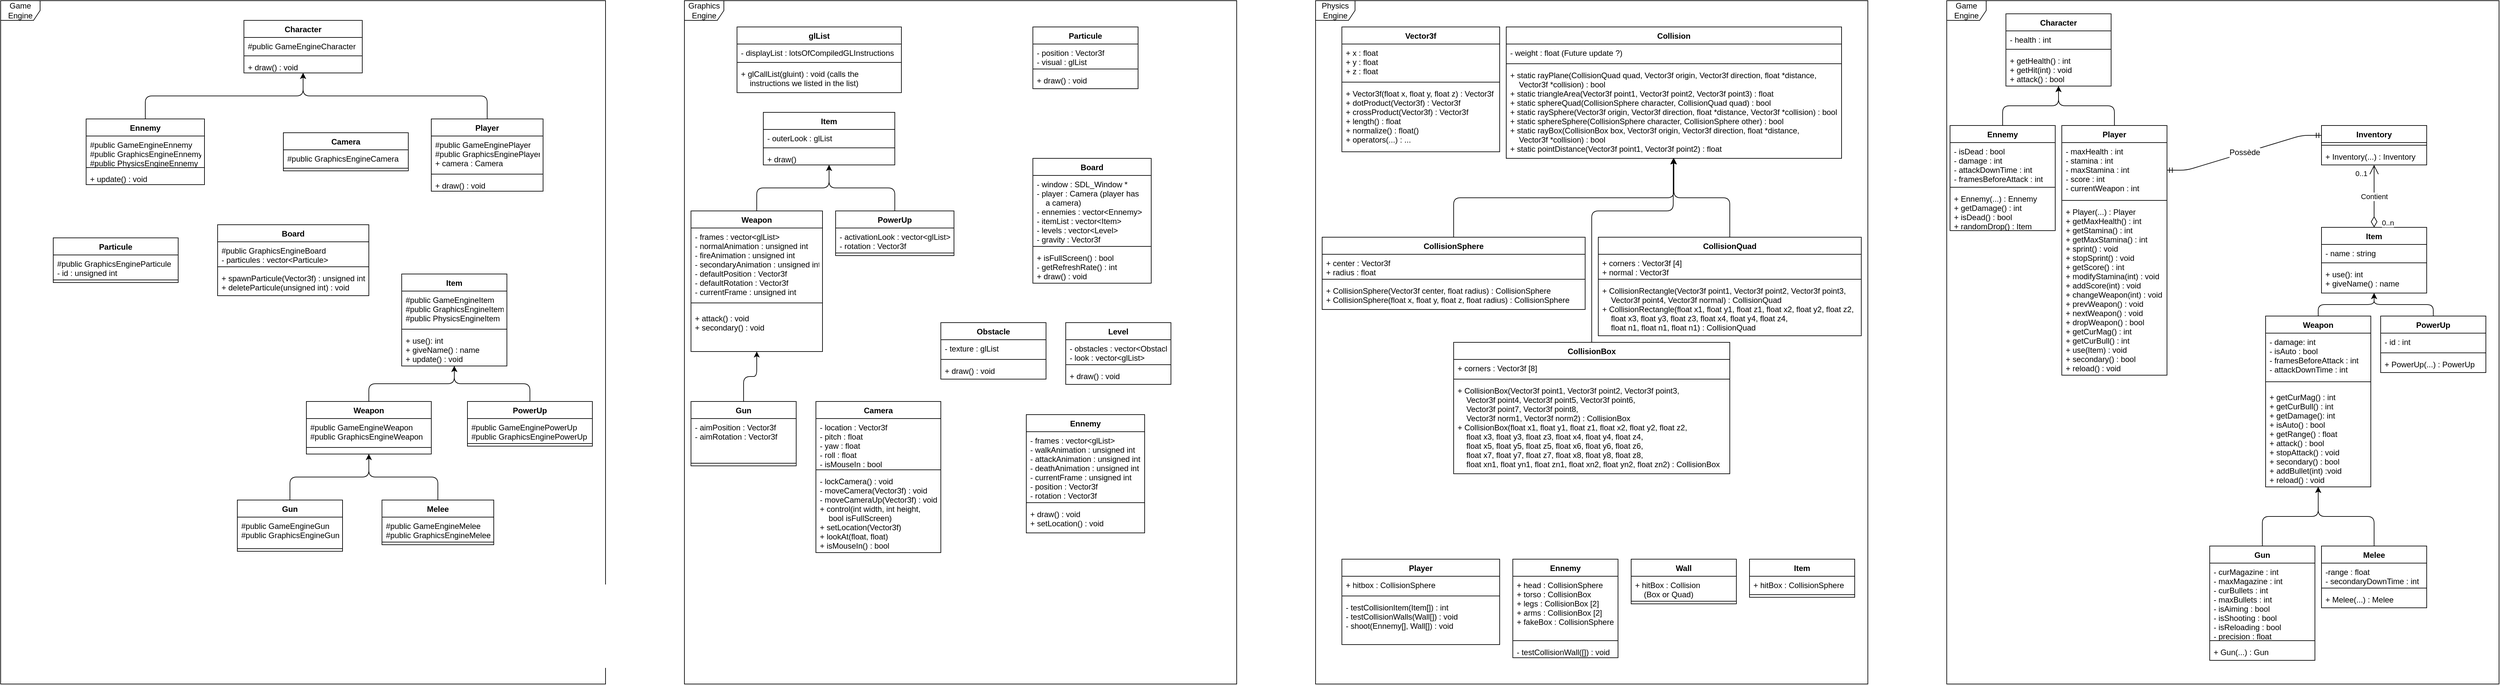 <mxfile version="14.1.2" type="github"><diagram id="YtrDWxkGRsiPQB5HGMo2" name="Page-1"><mxGraphModel dx="4822" dy="806" grid="1" gridSize="10" guides="1" tooltips="1" connect="1" arrows="1" fold="1" page="1" pageScale="1" pageWidth="850" pageHeight="1100" math="0" shadow="0"><root><mxCell id="0"/><mxCell id="1" parent="0"/><mxCell id="MuE0bf6hJZpc6UoSjQi9-2" value="Game Engine" style="shape=umlFrame;whiteSpace=wrap;html=1;" parent="1" vertex="1"><mxGeometry x="-160" width="840" height="1040" as="geometry"/></mxCell><mxCell id="MuE0bf6hJZpc6UoSjQi9-3" value="Character" style="swimlane;fontStyle=1;align=center;verticalAlign=top;childLayout=stackLayout;horizontal=1;startSize=26;horizontalStack=0;resizeParent=1;resizeParentMax=0;resizeLast=0;collapsible=1;marginBottom=0;" parent="1" vertex="1"><mxGeometry x="-70" y="20" width="160" height="110" as="geometry"/></mxCell><mxCell id="MuE0bf6hJZpc6UoSjQi9-4" value="- health : int" style="text;strokeColor=none;fillColor=none;align=left;verticalAlign=top;spacingLeft=4;spacingRight=4;overflow=hidden;rotatable=0;points=[[0,0.5],[1,0.5]];portConstraint=eastwest;" parent="MuE0bf6hJZpc6UoSjQi9-3" vertex="1"><mxGeometry y="26" width="160" height="24" as="geometry"/></mxCell><mxCell id="MuE0bf6hJZpc6UoSjQi9-5" value="" style="line;strokeWidth=1;fillColor=none;align=left;verticalAlign=middle;spacingTop=-1;spacingLeft=3;spacingRight=3;rotatable=0;labelPosition=right;points=[];portConstraint=eastwest;" parent="MuE0bf6hJZpc6UoSjQi9-3" vertex="1"><mxGeometry y="50" width="160" height="8" as="geometry"/></mxCell><mxCell id="MuE0bf6hJZpc6UoSjQi9-6" value="+ getHealth() : int&#10;+ getHit(int) : void&#10;+ attack() : bool" style="text;strokeColor=none;fillColor=none;align=left;verticalAlign=top;spacingLeft=4;spacingRight=4;overflow=hidden;rotatable=0;points=[[0,0.5],[1,0.5]];portConstraint=eastwest;" parent="MuE0bf6hJZpc6UoSjQi9-3" vertex="1"><mxGeometry y="58" width="160" height="52" as="geometry"/></mxCell><mxCell id="MuE0bf6hJZpc6UoSjQi9-7" value="Player" style="swimlane;fontStyle=1;align=center;verticalAlign=top;childLayout=stackLayout;horizontal=1;startSize=26;horizontalStack=0;resizeParent=1;resizeParentMax=0;resizeLast=0;collapsible=1;marginBottom=0;" parent="1" vertex="1"><mxGeometry x="15" y="190" width="160" height="380" as="geometry"/></mxCell><mxCell id="MuE0bf6hJZpc6UoSjQi9-8" value="- maxHealth : int&#10;- stamina : int&#10;- maxStamina : int&#10;- score : int&#10;- currentWeapon : int" style="text;strokeColor=none;fillColor=none;align=left;verticalAlign=top;spacingLeft=4;spacingRight=4;overflow=hidden;rotatable=0;points=[[0,0.5],[1,0.5]];portConstraint=eastwest;" parent="MuE0bf6hJZpc6UoSjQi9-7" vertex="1"><mxGeometry y="26" width="160" height="84" as="geometry"/></mxCell><mxCell id="MuE0bf6hJZpc6UoSjQi9-9" value="" style="line;strokeWidth=1;fillColor=none;align=left;verticalAlign=middle;spacingTop=-1;spacingLeft=3;spacingRight=3;rotatable=0;labelPosition=right;points=[];portConstraint=eastwest;" parent="MuE0bf6hJZpc6UoSjQi9-7" vertex="1"><mxGeometry y="110" width="160" height="8" as="geometry"/></mxCell><mxCell id="MuE0bf6hJZpc6UoSjQi9-10" value="+ Player(...) : Player&#10;+ getMaxHealth() : int&#10;+ getStamina() : int&#10;+ getMaxStamina() : int&#10;+ sprint() : void&#10;+ stopSprint() : void&#10;+ getScore() : int&#10;+ modifyStamina(int) : void&#10;+ addScore(int) : void&#10;+ changeWeapon(int) : void&#10;+ prevWeapon() : void&#10;+ nextWeapon() : void&#10;+ dropWeapon() : bool&#10;+ getCurMag() : int&#10;+ getCurBull() : int&#10;+ use(Item) : void&#10;+ secondary() : bool&#10;+ reload() : void" style="text;strokeColor=none;fillColor=none;align=left;verticalAlign=top;spacingLeft=4;spacingRight=4;overflow=hidden;rotatable=0;points=[[0,0.5],[1,0.5]];portConstraint=eastwest;" parent="MuE0bf6hJZpc6UoSjQi9-7" vertex="1"><mxGeometry y="118" width="160" height="262" as="geometry"/></mxCell><mxCell id="MuE0bf6hJZpc6UoSjQi9-11" value="Ennemy" style="swimlane;fontStyle=1;align=center;verticalAlign=top;childLayout=stackLayout;horizontal=1;startSize=26;horizontalStack=0;resizeParent=1;resizeParentMax=0;resizeLast=0;collapsible=1;marginBottom=0;" parent="1" vertex="1"><mxGeometry x="-155" y="190" width="160" height="160" as="geometry"/></mxCell><mxCell id="MuE0bf6hJZpc6UoSjQi9-12" value="- isDead : bool&#10;- damage : int&#10;- attackDownTime : int&#10;- framesBeforeAttack : int" style="text;strokeColor=none;fillColor=none;align=left;verticalAlign=top;spacingLeft=4;spacingRight=4;overflow=hidden;rotatable=0;points=[[0,0.5],[1,0.5]];portConstraint=eastwest;" parent="MuE0bf6hJZpc6UoSjQi9-11" vertex="1"><mxGeometry y="26" width="160" height="64" as="geometry"/></mxCell><mxCell id="MuE0bf6hJZpc6UoSjQi9-13" value="" style="line;strokeWidth=1;fillColor=none;align=left;verticalAlign=middle;spacingTop=-1;spacingLeft=3;spacingRight=3;rotatable=0;labelPosition=right;points=[];portConstraint=eastwest;" parent="MuE0bf6hJZpc6UoSjQi9-11" vertex="1"><mxGeometry y="90" width="160" height="8" as="geometry"/></mxCell><mxCell id="MuE0bf6hJZpc6UoSjQi9-14" value="+ Ennemy(...) : Ennemy&#10;+ getDamage() : int&#10;+ isDead() : bool&#10;+ randomDrop() : Item" style="text;strokeColor=none;fillColor=none;align=left;verticalAlign=top;spacingLeft=4;spacingRight=4;overflow=hidden;rotatable=0;points=[[0,0.5],[1,0.5]];portConstraint=eastwest;" parent="MuE0bf6hJZpc6UoSjQi9-11" vertex="1"><mxGeometry y="98" width="160" height="62" as="geometry"/></mxCell><mxCell id="MuE0bf6hJZpc6UoSjQi9-15" value="" style="edgeStyle=elbowEdgeStyle;elbow=vertical;endArrow=classic;html=1;exitX=0.5;exitY=0;exitDx=0;exitDy=0;entryX=0.5;entryY=1;entryDx=0;entryDy=0;entryPerimeter=0;" parent="1" source="MuE0bf6hJZpc6UoSjQi9-11" target="MuE0bf6hJZpc6UoSjQi9-6" edge="1"><mxGeometry width="50" height="50" relative="1" as="geometry"><mxPoint x="-80" y="165" as="sourcePoint"/><mxPoint x="-30" y="115" as="targetPoint"/></mxGeometry></mxCell><mxCell id="MuE0bf6hJZpc6UoSjQi9-16" value="" style="edgeStyle=elbowEdgeStyle;elbow=vertical;endArrow=classic;html=1;exitX=0.5;exitY=0;exitDx=0;exitDy=0;entryX=0.5;entryY=1;entryDx=0;entryDy=0;entryPerimeter=0;" parent="1" source="MuE0bf6hJZpc6UoSjQi9-7" target="MuE0bf6hJZpc6UoSjQi9-6" edge="1"><mxGeometry width="50" height="50" relative="1" as="geometry"><mxPoint x="-65" y="175" as="sourcePoint"/><mxPoint x="10" y="120" as="targetPoint"/></mxGeometry></mxCell><mxCell id="MuE0bf6hJZpc6UoSjQi9-21" value="Item" style="swimlane;fontStyle=1;align=center;verticalAlign=top;childLayout=stackLayout;horizontal=1;startSize=26;horizontalStack=0;resizeParent=1;resizeParentMax=0;resizeLast=0;collapsible=1;marginBottom=0;" parent="1" vertex="1"><mxGeometry x="410" y="345" width="160" height="100" as="geometry"/></mxCell><mxCell id="FwlDRETKMwvt8XxnMm0U-155" value="- name : string" style="text;strokeColor=none;fillColor=none;align=left;verticalAlign=top;spacingLeft=4;spacingRight=4;overflow=hidden;rotatable=0;points=[[0,0.5],[1,0.5]];portConstraint=eastwest;" vertex="1" parent="MuE0bf6hJZpc6UoSjQi9-21"><mxGeometry y="26" width="160" height="24" as="geometry"/></mxCell><mxCell id="MuE0bf6hJZpc6UoSjQi9-23" value="" style="line;strokeWidth=1;fillColor=none;align=left;verticalAlign=middle;spacingTop=-1;spacingLeft=3;spacingRight=3;rotatable=0;labelPosition=right;points=[];portConstraint=eastwest;" parent="MuE0bf6hJZpc6UoSjQi9-21" vertex="1"><mxGeometry y="50" width="160" height="8" as="geometry"/></mxCell><mxCell id="MuE0bf6hJZpc6UoSjQi9-24" value="+ use(): int&#10;+ giveName() : name" style="text;strokeColor=none;fillColor=none;align=left;verticalAlign=top;spacingLeft=4;spacingRight=4;overflow=hidden;rotatable=0;points=[[0,0.5],[1,0.5]];portConstraint=eastwest;" parent="MuE0bf6hJZpc6UoSjQi9-21" vertex="1"><mxGeometry y="58" width="160" height="42" as="geometry"/></mxCell><mxCell id="MuE0bf6hJZpc6UoSjQi9-25" value="Weapon" style="swimlane;fontStyle=1;align=center;verticalAlign=top;childLayout=stackLayout;horizontal=1;startSize=26;horizontalStack=0;resizeParent=1;resizeParentMax=0;resizeLast=0;collapsible=1;marginBottom=0;" parent="1" vertex="1"><mxGeometry x="325" y="480" width="160" height="260" as="geometry"/></mxCell><mxCell id="MuE0bf6hJZpc6UoSjQi9-26" value="- damage: int&#10;- isAuto : bool&#10;- framesBeforeAttack : int&#10;- attackDownTime : int" style="text;strokeColor=none;fillColor=none;align=left;verticalAlign=top;spacingLeft=4;spacingRight=4;overflow=hidden;rotatable=0;points=[[0,0.5],[1,0.5]];portConstraint=eastwest;" parent="MuE0bf6hJZpc6UoSjQi9-25" vertex="1"><mxGeometry y="26" width="160" height="64" as="geometry"/></mxCell><mxCell id="MuE0bf6hJZpc6UoSjQi9-27" value="" style="line;strokeWidth=1;fillColor=none;align=left;verticalAlign=middle;spacingTop=-1;spacingLeft=3;spacingRight=3;rotatable=0;labelPosition=right;points=[];portConstraint=eastwest;" parent="MuE0bf6hJZpc6UoSjQi9-25" vertex="1"><mxGeometry y="90" width="160" height="20" as="geometry"/></mxCell><mxCell id="MuE0bf6hJZpc6UoSjQi9-28" value="+ getCurMag() : int&#10;+ getCurBull() : int&#10;+ getDamage(): int&#10;+ isAuto() : bool&#10;+ getRange() : float&#10;+ attack() : bool&#10;+ stopAttack() : void&#10;+ secondary() : bool&#10;+ addBullet(int) :void&#10;+ reload() : void" style="text;strokeColor=none;fillColor=none;align=left;verticalAlign=top;spacingLeft=4;spacingRight=4;overflow=hidden;rotatable=0;points=[[0,0.5],[1,0.5]];portConstraint=eastwest;" parent="MuE0bf6hJZpc6UoSjQi9-25" vertex="1"><mxGeometry y="110" width="160" height="150" as="geometry"/></mxCell><mxCell id="MuE0bf6hJZpc6UoSjQi9-34" value="" style="edgeStyle=elbowEdgeStyle;elbow=vertical;endArrow=classic;html=1;exitX=0.5;exitY=0;exitDx=0;exitDy=0;entryX=0.5;entryY=1;entryDx=0;entryDy=0;entryPerimeter=0;" parent="1" source="MuE0bf6hJZpc6UoSjQi9-25" target="MuE0bf6hJZpc6UoSjQi9-24" edge="1"><mxGeometry width="50" height="50" relative="1" as="geometry"><mxPoint x="250" y="460" as="sourcePoint"/><mxPoint x="300" y="410" as="targetPoint"/></mxGeometry></mxCell><mxCell id="MuE0bf6hJZpc6UoSjQi9-35" value="" style="edgeStyle=elbowEdgeStyle;elbow=vertical;endArrow=classic;html=1;exitX=0.5;exitY=0;exitDx=0;exitDy=0;entryX=0.5;entryY=1;entryDx=0;entryDy=0;entryPerimeter=0;" parent="1" source="MuE0bf6hJZpc6UoSjQi9-108" target="MuE0bf6hJZpc6UoSjQi9-24" edge="1"><mxGeometry width="50" height="50" relative="1" as="geometry"><mxPoint x="575" y="310" as="sourcePoint"/><mxPoint x="300" y="410" as="targetPoint"/></mxGeometry></mxCell><mxCell id="MuE0bf6hJZpc6UoSjQi9-56" value="" style="edgeStyle=elbowEdgeStyle;elbow=vertical;endArrow=classic;html=1;exitX=0.5;exitY=0;exitDx=0;exitDy=0;entryX=0.5;entryY=1;entryDx=0;entryDy=0;entryPerimeter=0;" parent="1" source="MuE0bf6hJZpc6UoSjQi9-100" target="MuE0bf6hJZpc6UoSjQi9-28" edge="1"><mxGeometry width="50" height="50" relative="1" as="geometry"><mxPoint x="320" y="660" as="sourcePoint"/><mxPoint x="300" y="620" as="targetPoint"/></mxGeometry></mxCell><mxCell id="MuE0bf6hJZpc6UoSjQi9-57" value="" style="edgeStyle=elbowEdgeStyle;elbow=vertical;endArrow=classic;html=1;exitX=0.5;exitY=0;exitDx=0;exitDy=0;entryX=0.5;entryY=1;entryDx=0;entryDy=0;entryPerimeter=0;" parent="1" source="MuE0bf6hJZpc6UoSjQi9-104" target="MuE0bf6hJZpc6UoSjQi9-28" edge="1"><mxGeometry width="50" height="50" relative="1" as="geometry"><mxPoint x="490" y="660" as="sourcePoint"/><mxPoint x="300" y="620" as="targetPoint"/></mxGeometry></mxCell><mxCell id="MuE0bf6hJZpc6UoSjQi9-100" value="Gun" style="swimlane;fontStyle=1;align=center;verticalAlign=top;childLayout=stackLayout;horizontal=1;startSize=26;horizontalStack=0;resizeParent=1;resizeParentMax=0;resizeLast=0;collapsible=1;marginBottom=0;labelBackgroundColor=#ffffff;strokeWidth=1;fillColor=none;" parent="1" vertex="1"><mxGeometry x="240" y="830" width="160" height="174" as="geometry"/></mxCell><mxCell id="MuE0bf6hJZpc6UoSjQi9-101" value="- curMagazine : int&#10;- maxMagazine : int&#10;- curBullets : int&#10;- maxBullets : int&#10;- isAiming : bool&#10;- isShooting : bool&#10;- isReloading : bool&#10;- precision : float" style="text;strokeColor=none;fillColor=none;align=left;verticalAlign=top;spacingLeft=4;spacingRight=4;overflow=hidden;rotatable=0;points=[[0,0.5],[1,0.5]];portConstraint=eastwest;" parent="MuE0bf6hJZpc6UoSjQi9-100" vertex="1"><mxGeometry y="26" width="160" height="114" as="geometry"/></mxCell><mxCell id="MuE0bf6hJZpc6UoSjQi9-102" value="" style="line;strokeWidth=1;fillColor=none;align=left;verticalAlign=middle;spacingTop=-1;spacingLeft=3;spacingRight=3;rotatable=0;labelPosition=right;points=[];portConstraint=eastwest;" parent="MuE0bf6hJZpc6UoSjQi9-100" vertex="1"><mxGeometry y="140" width="160" height="8" as="geometry"/></mxCell><mxCell id="MuE0bf6hJZpc6UoSjQi9-103" value="+ Gun(...) : Gun" style="text;strokeColor=none;fillColor=none;align=left;verticalAlign=top;spacingLeft=4;spacingRight=4;overflow=hidden;rotatable=0;points=[[0,0.5],[1,0.5]];portConstraint=eastwest;" parent="MuE0bf6hJZpc6UoSjQi9-100" vertex="1"><mxGeometry y="148" width="160" height="26" as="geometry"/></mxCell><mxCell id="MuE0bf6hJZpc6UoSjQi9-104" value="Melee" style="swimlane;fontStyle=1;align=center;verticalAlign=top;childLayout=stackLayout;horizontal=1;startSize=26;horizontalStack=0;resizeParent=1;resizeParentMax=0;resizeLast=0;collapsible=1;marginBottom=0;labelBackgroundColor=#ffffff;strokeWidth=1;fillColor=none;" parent="1" vertex="1"><mxGeometry x="410" y="830" width="160" height="94" as="geometry"/></mxCell><mxCell id="MuE0bf6hJZpc6UoSjQi9-105" value="-range : float&#10;- secondaryDownTime : int" style="text;strokeColor=none;fillColor=none;align=left;verticalAlign=top;spacingLeft=4;spacingRight=4;overflow=hidden;rotatable=0;points=[[0,0.5],[1,0.5]];portConstraint=eastwest;" parent="MuE0bf6hJZpc6UoSjQi9-104" vertex="1"><mxGeometry y="26" width="160" height="34" as="geometry"/></mxCell><mxCell id="MuE0bf6hJZpc6UoSjQi9-106" value="" style="line;strokeWidth=1;fillColor=none;align=left;verticalAlign=middle;spacingTop=-1;spacingLeft=3;spacingRight=3;rotatable=0;labelPosition=right;points=[];portConstraint=eastwest;" parent="MuE0bf6hJZpc6UoSjQi9-104" vertex="1"><mxGeometry y="60" width="160" height="8" as="geometry"/></mxCell><mxCell id="MuE0bf6hJZpc6UoSjQi9-107" value="+ Melee(...) : Melee" style="text;strokeColor=none;fillColor=none;align=left;verticalAlign=top;spacingLeft=4;spacingRight=4;overflow=hidden;rotatable=0;points=[[0,0.5],[1,0.5]];portConstraint=eastwest;" parent="MuE0bf6hJZpc6UoSjQi9-104" vertex="1"><mxGeometry y="68" width="160" height="26" as="geometry"/></mxCell><mxCell id="MuE0bf6hJZpc6UoSjQi9-108" value="PowerUp" style="swimlane;fontStyle=1;align=center;verticalAlign=top;childLayout=stackLayout;horizontal=1;startSize=26;horizontalStack=0;resizeParent=1;resizeParentMax=0;resizeLast=0;collapsible=1;marginBottom=0;labelBackgroundColor=#ffffff;strokeWidth=1;fillColor=none;" parent="1" vertex="1"><mxGeometry x="500" y="480" width="160" height="86" as="geometry"/></mxCell><mxCell id="MuE0bf6hJZpc6UoSjQi9-109" value="- id : int" style="text;strokeColor=none;fillColor=none;align=left;verticalAlign=top;spacingLeft=4;spacingRight=4;overflow=hidden;rotatable=0;points=[[0,0.5],[1,0.5]];portConstraint=eastwest;" parent="MuE0bf6hJZpc6UoSjQi9-108" vertex="1"><mxGeometry y="26" width="160" height="26" as="geometry"/></mxCell><mxCell id="MuE0bf6hJZpc6UoSjQi9-110" value="" style="line;strokeWidth=1;fillColor=none;align=left;verticalAlign=middle;spacingTop=-1;spacingLeft=3;spacingRight=3;rotatable=0;labelPosition=right;points=[];portConstraint=eastwest;" parent="MuE0bf6hJZpc6UoSjQi9-108" vertex="1"><mxGeometry y="52" width="160" height="8" as="geometry"/></mxCell><mxCell id="MuE0bf6hJZpc6UoSjQi9-111" value="+ PowerUp(...) : PowerUp" style="text;strokeColor=none;fillColor=none;align=left;verticalAlign=top;spacingLeft=4;spacingRight=4;overflow=hidden;rotatable=0;points=[[0,0.5],[1,0.5]];portConstraint=eastwest;" parent="MuE0bf6hJZpc6UoSjQi9-108" vertex="1"><mxGeometry y="60" width="160" height="26" as="geometry"/></mxCell><mxCell id="MuE0bf6hJZpc6UoSjQi9-154" value="Inventory" style="swimlane;fontStyle=1;align=center;verticalAlign=top;childLayout=stackLayout;horizontal=1;startSize=26;horizontalStack=0;resizeParent=1;resizeParentMax=0;resizeLast=0;collapsible=1;marginBottom=0;labelBackgroundColor=#ffffff;strokeWidth=1;fillColor=none;" parent="1" vertex="1"><mxGeometry x="410" y="190" width="160" height="60" as="geometry"/></mxCell><mxCell id="MuE0bf6hJZpc6UoSjQi9-156" value="" style="line;strokeWidth=1;fillColor=none;align=left;verticalAlign=middle;spacingTop=-1;spacingLeft=3;spacingRight=3;rotatable=0;labelPosition=right;points=[];portConstraint=eastwest;" parent="MuE0bf6hJZpc6UoSjQi9-154" vertex="1"><mxGeometry y="26" width="160" height="8" as="geometry"/></mxCell><mxCell id="MuE0bf6hJZpc6UoSjQi9-157" value="+ Inventory(...) : Inventory" style="text;strokeColor=none;fillColor=none;align=left;verticalAlign=top;spacingLeft=4;spacingRight=4;overflow=hidden;rotatable=0;points=[[0,0.5],[1,0.5]];portConstraint=eastwest;" parent="MuE0bf6hJZpc6UoSjQi9-154" vertex="1"><mxGeometry y="34" width="160" height="26" as="geometry"/></mxCell><mxCell id="MuE0bf6hJZpc6UoSjQi9-160" value="Possède" style="edgeStyle=entityRelationEdgeStyle;fontSize=12;html=1;endArrow=ERmandOne;startArrow=ERmandOne;exitX=1;exitY=0.5;exitDx=0;exitDy=0;entryX=0;entryY=0.25;entryDx=0;entryDy=0;" parent="1" source="MuE0bf6hJZpc6UoSjQi9-8" target="MuE0bf6hJZpc6UoSjQi9-154" edge="1"><mxGeometry width="100" height="100" relative="1" as="geometry"><mxPoint x="390" y="330" as="sourcePoint"/><mxPoint x="490" y="230" as="targetPoint"/></mxGeometry></mxCell><mxCell id="MuE0bf6hJZpc6UoSjQi9-161" value="Contient" style="endArrow=open;html=1;endSize=12;startArrow=diamondThin;startSize=14;startFill=0;edgeStyle=orthogonalEdgeStyle;exitX=0.5;exitY=0;exitDx=0;exitDy=0;entryX=0.5;entryY=1;entryDx=0;entryDy=0;entryPerimeter=0;" parent="1" source="MuE0bf6hJZpc6UoSjQi9-21" target="MuE0bf6hJZpc6UoSjQi9-157" edge="1"><mxGeometry relative="1" as="geometry"><mxPoint x="360" y="280" as="sourcePoint"/><mxPoint x="520" y="280" as="targetPoint"/></mxGeometry></mxCell><mxCell id="MuE0bf6hJZpc6UoSjQi9-162" value="0..n" style="edgeLabel;resizable=0;html=1;align=left;verticalAlign=top;" parent="MuE0bf6hJZpc6UoSjQi9-161" connectable="0" vertex="1"><mxGeometry x="-1" relative="1" as="geometry"><mxPoint x="10" y="-20" as="offset"/></mxGeometry></mxCell><mxCell id="MuE0bf6hJZpc6UoSjQi9-163" value="0..1" style="edgeLabel;resizable=0;html=1;align=right;verticalAlign=top;" parent="MuE0bf6hJZpc6UoSjQi9-161" connectable="0" vertex="1"><mxGeometry x="1" relative="1" as="geometry"><mxPoint x="-10" as="offset"/></mxGeometry></mxCell><mxCell id="MuE0bf6hJZpc6UoSjQi9-247" value="Physics Engine" style="shape=umlFrame;whiteSpace=wrap;html=1;" parent="1" vertex="1"><mxGeometry x="-1120" width="840" height="1040" as="geometry"/></mxCell><mxCell id="MuE0bf6hJZpc6UoSjQi9-292" value="Vector3f" style="swimlane;fontStyle=1;align=center;verticalAlign=top;childLayout=stackLayout;horizontal=1;startSize=26;horizontalStack=0;resizeParent=1;resizeParentMax=0;resizeLast=0;collapsible=1;marginBottom=0;labelBackgroundColor=#ffffff;strokeWidth=1;fillColor=none;" parent="1" vertex="1"><mxGeometry x="-1080" y="40" width="240" height="190" as="geometry"/></mxCell><mxCell id="MuE0bf6hJZpc6UoSjQi9-293" value="+ x : float&#10;+ y : float&#10;+ z : float" style="text;strokeColor=none;fillColor=none;align=left;verticalAlign=top;spacingLeft=4;spacingRight=4;overflow=hidden;rotatable=0;points=[[0,0.5],[1,0.5]];portConstraint=eastwest;" parent="MuE0bf6hJZpc6UoSjQi9-292" vertex="1"><mxGeometry y="26" width="240" height="54" as="geometry"/></mxCell><mxCell id="MuE0bf6hJZpc6UoSjQi9-294" value="" style="line;strokeWidth=1;fillColor=none;align=left;verticalAlign=middle;spacingTop=-1;spacingLeft=3;spacingRight=3;rotatable=0;labelPosition=right;points=[];portConstraint=eastwest;" parent="MuE0bf6hJZpc6UoSjQi9-292" vertex="1"><mxGeometry y="80" width="240" height="8" as="geometry"/></mxCell><mxCell id="MuE0bf6hJZpc6UoSjQi9-295" value="+ Vector3f(float x, float y, float z) : Vector3f&#10;+ dotProduct(Vector3f) : Vector3f&#10;+ crossProduct(Vector3f) : Vector3f&#10;+ length() : float&#10;+ normalize() : float()&#10;+ operators(...) : ..." style="text;strokeColor=none;fillColor=none;align=left;verticalAlign=top;spacingLeft=4;spacingRight=4;overflow=hidden;rotatable=0;points=[[0,0.5],[1,0.5]];portConstraint=eastwest;" parent="MuE0bf6hJZpc6UoSjQi9-292" vertex="1"><mxGeometry y="88" width="240" height="102" as="geometry"/></mxCell><mxCell id="MuE0bf6hJZpc6UoSjQi9-296" value="CollisionSphere" style="swimlane;fontStyle=1;align=center;verticalAlign=top;childLayout=stackLayout;horizontal=1;startSize=26;horizontalStack=0;resizeParent=1;resizeParentMax=0;resizeLast=0;collapsible=1;marginBottom=0;labelBackgroundColor=#ffffff;strokeWidth=1;fillColor=none;" parent="1" vertex="1"><mxGeometry x="-1110" y="360" width="400" height="110" as="geometry"/></mxCell><mxCell id="MuE0bf6hJZpc6UoSjQi9-297" value="+ center : Vector3f&#10;+ radius : float" style="text;strokeColor=none;fillColor=none;align=left;verticalAlign=top;spacingLeft=4;spacingRight=4;overflow=hidden;rotatable=0;points=[[0,0.5],[1,0.5]];portConstraint=eastwest;" parent="MuE0bf6hJZpc6UoSjQi9-296" vertex="1"><mxGeometry y="26" width="400" height="34" as="geometry"/></mxCell><mxCell id="MuE0bf6hJZpc6UoSjQi9-298" value="" style="line;strokeWidth=1;fillColor=none;align=left;verticalAlign=middle;spacingTop=-1;spacingLeft=3;spacingRight=3;rotatable=0;labelPosition=right;points=[];portConstraint=eastwest;" parent="MuE0bf6hJZpc6UoSjQi9-296" vertex="1"><mxGeometry y="60" width="400" height="8" as="geometry"/></mxCell><mxCell id="MuE0bf6hJZpc6UoSjQi9-299" value="+ CollisionSphere(Vector3f center, float radius) : CollisionSphere&#10;+ CollisionSphere(float x, float y, float z, float radius) : CollisionSphere" style="text;strokeColor=none;fillColor=none;align=left;verticalAlign=top;spacingLeft=4;spacingRight=4;overflow=hidden;rotatable=0;points=[[0,0.5],[1,0.5]];portConstraint=eastwest;" parent="MuE0bf6hJZpc6UoSjQi9-296" vertex="1"><mxGeometry y="68" width="400" height="42" as="geometry"/></mxCell><mxCell id="MuE0bf6hJZpc6UoSjQi9-300" value="CollisionQuad" style="swimlane;fontStyle=1;align=center;verticalAlign=top;childLayout=stackLayout;horizontal=1;startSize=26;horizontalStack=0;resizeParent=1;resizeParentMax=0;resizeLast=0;collapsible=1;marginBottom=0;labelBackgroundColor=#ffffff;strokeWidth=1;fillColor=none;" parent="1" vertex="1"><mxGeometry x="-690" y="360" width="400" height="150" as="geometry"/></mxCell><mxCell id="MuE0bf6hJZpc6UoSjQi9-301" value="+ corners : Vector3f [4]&#10;+ normal : Vector3f" style="text;strokeColor=none;fillColor=none;align=left;verticalAlign=top;spacingLeft=4;spacingRight=4;overflow=hidden;rotatable=0;points=[[0,0.5],[1,0.5]];portConstraint=eastwest;" parent="MuE0bf6hJZpc6UoSjQi9-300" vertex="1"><mxGeometry y="26" width="400" height="34" as="geometry"/></mxCell><mxCell id="MuE0bf6hJZpc6UoSjQi9-302" value="" style="line;strokeWidth=1;fillColor=none;align=left;verticalAlign=middle;spacingTop=-1;spacingLeft=3;spacingRight=3;rotatable=0;labelPosition=right;points=[];portConstraint=eastwest;" parent="MuE0bf6hJZpc6UoSjQi9-300" vertex="1"><mxGeometry y="60" width="400" height="8" as="geometry"/></mxCell><mxCell id="MuE0bf6hJZpc6UoSjQi9-303" value="+ CollisionRectangle(Vector3f point1, Vector3f point2, Vector3f point3,&#10;    Vector3f point4, Vector3f normal) : CollisionQuad&#10;+ CollisionRectangle(float x1, float y1, float z1, float x2, float y2, float z2, &#10;    float x3, float y3, float z3, float x4, float y4, float z4,&#10;    float n1, float n1, float n1) : CollisionQuad" style="text;strokeColor=none;fillColor=none;align=left;verticalAlign=top;spacingLeft=4;spacingRight=4;overflow=hidden;rotatable=0;points=[[0,0.5],[1,0.5]];portConstraint=eastwest;" parent="MuE0bf6hJZpc6UoSjQi9-300" vertex="1"><mxGeometry y="68" width="400" height="82" as="geometry"/></mxCell><mxCell id="MuE0bf6hJZpc6UoSjQi9-304" value="CollisionBox" style="swimlane;fontStyle=1;align=center;verticalAlign=top;childLayout=stackLayout;horizontal=1;startSize=26;horizontalStack=0;resizeParent=1;resizeParentMax=0;resizeLast=0;collapsible=1;marginBottom=0;labelBackgroundColor=#ffffff;strokeWidth=1;fillColor=none;" parent="1" vertex="1"><mxGeometry x="-910" y="520" width="420" height="200" as="geometry"/></mxCell><mxCell id="MuE0bf6hJZpc6UoSjQi9-305" value="+ corners : Vector3f [8]" style="text;strokeColor=none;fillColor=none;align=left;verticalAlign=top;spacingLeft=4;spacingRight=4;overflow=hidden;rotatable=0;points=[[0,0.5],[1,0.5]];portConstraint=eastwest;" parent="MuE0bf6hJZpc6UoSjQi9-304" vertex="1"><mxGeometry y="26" width="420" height="26" as="geometry"/></mxCell><mxCell id="MuE0bf6hJZpc6UoSjQi9-306" value="" style="line;strokeWidth=1;fillColor=none;align=left;verticalAlign=middle;spacingTop=-1;spacingLeft=3;spacingRight=3;rotatable=0;labelPosition=right;points=[];portConstraint=eastwest;" parent="MuE0bf6hJZpc6UoSjQi9-304" vertex="1"><mxGeometry y="52" width="420" height="8" as="geometry"/></mxCell><mxCell id="MuE0bf6hJZpc6UoSjQi9-307" value="+ CollisionBox(Vector3f point1, Vector3f point2, Vector3f point3, &#10;    Vector3f point4, Vector3f point5, Vector3f point6, &#10;    Vector3f point7, Vector3f point8, &#10;    Vector3f norm1, Vector3f norm2) : CollisionBox&#10;+ CollisionBox(float x1, float y1, float z1, float x2, float y2, float z2, &#10;    float x3, float y3, float z3, float x4, float y4, float z4, &#10;    float x5, float y5, float z5, float x6, float y6, float z6, &#10;    float x7, float y7, float z7, float x8, float y8, float z8,&#10;    float xn1, float yn1, float zn1, float xn2, float yn2, float zn2) : CollisionBox" style="text;strokeColor=none;fillColor=none;align=left;verticalAlign=top;spacingLeft=4;spacingRight=4;overflow=hidden;rotatable=0;points=[[0,0.5],[1,0.5]];portConstraint=eastwest;" parent="MuE0bf6hJZpc6UoSjQi9-304" vertex="1"><mxGeometry y="60" width="420" height="140" as="geometry"/></mxCell><mxCell id="MuE0bf6hJZpc6UoSjQi9-312" value="" style="edgeStyle=elbowEdgeStyle;elbow=vertical;endArrow=classic;html=1;exitX=0.5;exitY=0;exitDx=0;exitDy=0;" parent="1" source="MuE0bf6hJZpc6UoSjQi9-296" target="MuE0bf6hJZpc6UoSjQi9-324" edge="1"><mxGeometry width="50" height="50" relative="1" as="geometry"><mxPoint x="-820" y="240" as="sourcePoint"/><mxPoint x="-550" y="90" as="targetPoint"/></mxGeometry></mxCell><mxCell id="MuE0bf6hJZpc6UoSjQi9-313" value="" style="edgeStyle=elbowEdgeStyle;elbow=vertical;endArrow=classic;html=1;exitX=0.5;exitY=0;exitDx=0;exitDy=0;" parent="1" source="MuE0bf6hJZpc6UoSjQi9-300" target="MuE0bf6hJZpc6UoSjQi9-324" edge="1"><mxGeometry width="50" height="50" relative="1" as="geometry"><mxPoint x="-820" y="240" as="sourcePoint"/><mxPoint x="-550" y="90" as="targetPoint"/></mxGeometry></mxCell><mxCell id="MuE0bf6hJZpc6UoSjQi9-314" value="" style="edgeStyle=elbowEdgeStyle;elbow=vertical;endArrow=classic;html=1;exitX=0.5;exitY=0;exitDx=0;exitDy=0;entryX=0.498;entryY=1;entryDx=0;entryDy=0;entryPerimeter=0;" parent="1" source="MuE0bf6hJZpc6UoSjQi9-304" target="MuE0bf6hJZpc6UoSjQi9-324" edge="1"><mxGeometry width="50" height="50" relative="1" as="geometry"><mxPoint x="-820" y="240" as="sourcePoint"/><mxPoint x="-550" y="90" as="targetPoint"/><Array as="points"><mxPoint x="-620" y="320"/></Array></mxGeometry></mxCell><mxCell id="MuE0bf6hJZpc6UoSjQi9-321" value="Collision" style="swimlane;fontStyle=1;align=center;verticalAlign=top;childLayout=stackLayout;horizontal=1;startSize=26;horizontalStack=0;resizeParent=1;resizeParentMax=0;resizeLast=0;collapsible=1;marginBottom=0;labelBackgroundColor=#ffffff;strokeWidth=1;fillColor=none;" parent="1" vertex="1"><mxGeometry x="-830" y="40" width="510" height="200" as="geometry"/></mxCell><mxCell id="MuE0bf6hJZpc6UoSjQi9-322" value="- weight : float (Future update ?)" style="text;strokeColor=none;fillColor=none;align=left;verticalAlign=top;spacingLeft=4;spacingRight=4;overflow=hidden;rotatable=0;points=[[0,0.5],[1,0.5]];portConstraint=eastwest;" parent="MuE0bf6hJZpc6UoSjQi9-321" vertex="1"><mxGeometry y="26" width="510" height="26" as="geometry"/></mxCell><mxCell id="MuE0bf6hJZpc6UoSjQi9-323" value="" style="line;strokeWidth=1;fillColor=none;align=left;verticalAlign=middle;spacingTop=-1;spacingLeft=3;spacingRight=3;rotatable=0;labelPosition=right;points=[];portConstraint=eastwest;" parent="MuE0bf6hJZpc6UoSjQi9-321" vertex="1"><mxGeometry y="52" width="510" height="8" as="geometry"/></mxCell><mxCell id="MuE0bf6hJZpc6UoSjQi9-324" value="+ static rayPlane(CollisionQuad quad, Vector3f origin, Vector3f direction, float *distance, &#10;    Vector3f *collision) : bool&#10;+ static triangleArea(Vector3f point1, Vector3f point2, Vector3f point3) : float&#10;+ static sphereQuad(CollisionSphere character, CollisionQuad quad) : bool&#10;+ static raySphere(Vector3f origin, Vector3f direction, float *distance, Vector3f *collision) : bool&#10;+ static sphereSphere(CollisionSphere character, CollisionSphere other) : bool&#10;+ static rayBox(CollisionBox box, Vector3f origin, Vector3f direction, float *distance,&#10;    Vector3f *collision) : bool&#10;+ static pointDistance(Vector3f point1, Vector3f point2) : float" style="text;strokeColor=none;fillColor=none;align=left;verticalAlign=top;spacingLeft=4;spacingRight=4;overflow=hidden;rotatable=0;points=[[0,0.5],[1,0.5]];portConstraint=eastwest;" parent="MuE0bf6hJZpc6UoSjQi9-321" vertex="1"><mxGeometry y="60" width="510" height="140" as="geometry"/></mxCell><mxCell id="MuE0bf6hJZpc6UoSjQi9-337" value="Player" style="swimlane;fontStyle=1;align=center;verticalAlign=top;childLayout=stackLayout;horizontal=1;startSize=26;horizontalStack=0;resizeParent=1;resizeParentMax=0;resizeLast=0;collapsible=1;marginBottom=0;labelBackgroundColor=#ffffff;strokeWidth=1;fillColor=none;" parent="1" vertex="1"><mxGeometry x="-1080" y="850" width="240" height="130" as="geometry"/></mxCell><mxCell id="MuE0bf6hJZpc6UoSjQi9-338" value="+ hitbox : CollisionSphere" style="text;strokeColor=none;fillColor=none;align=left;verticalAlign=top;spacingLeft=4;spacingRight=4;overflow=hidden;rotatable=0;points=[[0,0.5],[1,0.5]];portConstraint=eastwest;" parent="MuE0bf6hJZpc6UoSjQi9-337" vertex="1"><mxGeometry y="26" width="240" height="26" as="geometry"/></mxCell><mxCell id="MuE0bf6hJZpc6UoSjQi9-339" value="" style="line;strokeWidth=1;fillColor=none;align=left;verticalAlign=middle;spacingTop=-1;spacingLeft=3;spacingRight=3;rotatable=0;labelPosition=right;points=[];portConstraint=eastwest;" parent="MuE0bf6hJZpc6UoSjQi9-337" vertex="1"><mxGeometry y="52" width="240" height="8" as="geometry"/></mxCell><mxCell id="MuE0bf6hJZpc6UoSjQi9-340" value="- testCollisionItem(Item[]) : int&#10;- testCollisionWalls(Wall[]) : void&#10;- shoot(Ennemy[], Wall[]) : void" style="text;strokeColor=none;fillColor=none;align=left;verticalAlign=top;spacingLeft=4;spacingRight=4;overflow=hidden;rotatable=0;points=[[0,0.5],[1,0.5]];portConstraint=eastwest;" parent="MuE0bf6hJZpc6UoSjQi9-337" vertex="1"><mxGeometry y="60" width="240" height="70" as="geometry"/></mxCell><mxCell id="MuE0bf6hJZpc6UoSjQi9-341" value="Ennemy" style="swimlane;fontStyle=1;align=center;verticalAlign=top;childLayout=stackLayout;horizontal=1;startSize=26;horizontalStack=0;resizeParent=1;resizeParentMax=0;resizeLast=0;collapsible=1;marginBottom=0;labelBackgroundColor=#ffffff;strokeWidth=1;fillColor=none;" parent="1" vertex="1"><mxGeometry x="-820" y="850" width="160" height="150" as="geometry"/></mxCell><mxCell id="MuE0bf6hJZpc6UoSjQi9-342" value="+ head : CollisionSphere&#10;+ torso : CollisionBox&#10;+ legs : CollisionBox [2]&#10;+ arms : CollisionBox [2]&#10;+ fakeBox : CollisionSphere" style="text;strokeColor=none;fillColor=none;align=left;verticalAlign=top;spacingLeft=4;spacingRight=4;overflow=hidden;rotatable=0;points=[[0,0.5],[1,0.5]];portConstraint=eastwest;" parent="MuE0bf6hJZpc6UoSjQi9-341" vertex="1"><mxGeometry y="26" width="160" height="94" as="geometry"/></mxCell><mxCell id="MuE0bf6hJZpc6UoSjQi9-343" value="" style="line;strokeWidth=1;fillColor=none;align=left;verticalAlign=middle;spacingTop=-1;spacingLeft=3;spacingRight=3;rotatable=0;labelPosition=right;points=[];portConstraint=eastwest;" parent="MuE0bf6hJZpc6UoSjQi9-341" vertex="1"><mxGeometry y="120" width="160" height="8" as="geometry"/></mxCell><mxCell id="MuE0bf6hJZpc6UoSjQi9-344" value="- testCollisionWall([]) : void" style="text;strokeColor=none;fillColor=none;align=left;verticalAlign=top;spacingLeft=4;spacingRight=4;overflow=hidden;rotatable=0;points=[[0,0.5],[1,0.5]];portConstraint=eastwest;" parent="MuE0bf6hJZpc6UoSjQi9-341" vertex="1"><mxGeometry y="128" width="160" height="22" as="geometry"/></mxCell><mxCell id="MuE0bf6hJZpc6UoSjQi9-345" value="Wall" style="swimlane;fontStyle=1;align=center;verticalAlign=top;childLayout=stackLayout;horizontal=1;startSize=26;horizontalStack=0;resizeParent=1;resizeParentMax=0;resizeLast=0;collapsible=1;marginBottom=0;labelBackgroundColor=#ffffff;strokeWidth=1;fillColor=none;" parent="1" vertex="1"><mxGeometry x="-640" y="850" width="160" height="68" as="geometry"/></mxCell><mxCell id="MuE0bf6hJZpc6UoSjQi9-346" value="+ hitBox : Collision&#10;    (Box or Quad)" style="text;strokeColor=none;fillColor=none;align=left;verticalAlign=top;spacingLeft=4;spacingRight=4;overflow=hidden;rotatable=0;points=[[0,0.5],[1,0.5]];portConstraint=eastwest;" parent="MuE0bf6hJZpc6UoSjQi9-345" vertex="1"><mxGeometry y="26" width="160" height="34" as="geometry"/></mxCell><mxCell id="MuE0bf6hJZpc6UoSjQi9-347" value="" style="line;strokeWidth=1;fillColor=none;align=left;verticalAlign=middle;spacingTop=-1;spacingLeft=3;spacingRight=3;rotatable=0;labelPosition=right;points=[];portConstraint=eastwest;" parent="MuE0bf6hJZpc6UoSjQi9-345" vertex="1"><mxGeometry y="60" width="160" height="8" as="geometry"/></mxCell><mxCell id="MuE0bf6hJZpc6UoSjQi9-354" value="Item" style="swimlane;fontStyle=1;align=center;verticalAlign=top;childLayout=stackLayout;horizontal=1;startSize=26;horizontalStack=0;resizeParent=1;resizeParentMax=0;resizeLast=0;collapsible=1;marginBottom=0;labelBackgroundColor=#ffffff;strokeWidth=1;fillColor=none;" parent="1" vertex="1"><mxGeometry x="-460" y="850" width="160" height="58" as="geometry"/></mxCell><mxCell id="MuE0bf6hJZpc6UoSjQi9-355" value="+ hitBox : CollisionSphere" style="text;strokeColor=none;fillColor=none;align=left;verticalAlign=top;spacingLeft=4;spacingRight=4;overflow=hidden;rotatable=0;points=[[0,0.5],[1,0.5]];portConstraint=eastwest;" parent="MuE0bf6hJZpc6UoSjQi9-354" vertex="1"><mxGeometry y="26" width="160" height="24" as="geometry"/></mxCell><mxCell id="MuE0bf6hJZpc6UoSjQi9-356" value="" style="line;strokeWidth=1;fillColor=none;align=left;verticalAlign=middle;spacingTop=-1;spacingLeft=3;spacingRight=3;rotatable=0;labelPosition=right;points=[];portConstraint=eastwest;" parent="MuE0bf6hJZpc6UoSjQi9-354" vertex="1"><mxGeometry y="50" width="160" height="8" as="geometry"/></mxCell><mxCell id="MuE0bf6hJZpc6UoSjQi9-359" value="Graphics&lt;br&gt;Engine" style="shape=umlFrame;whiteSpace=wrap;html=1;" parent="1" vertex="1"><mxGeometry x="-2080" width="840" height="1040" as="geometry"/></mxCell><mxCell id="MuE0bf6hJZpc6UoSjQi9-360" value="glList" style="swimlane;fontStyle=1;align=center;verticalAlign=top;childLayout=stackLayout;horizontal=1;startSize=26;horizontalStack=0;resizeParent=1;resizeParentMax=0;resizeLast=0;collapsible=1;marginBottom=0;labelBackgroundColor=#ffffff;strokeWidth=1;fillColor=none;" parent="1" vertex="1"><mxGeometry x="-2000" y="40" width="250" height="100" as="geometry"/></mxCell><mxCell id="MuE0bf6hJZpc6UoSjQi9-361" value="- displayList : lotsOfCompiledGLInstructions" style="text;strokeColor=none;fillColor=none;align=left;verticalAlign=top;spacingLeft=4;spacingRight=4;overflow=hidden;rotatable=0;points=[[0,0.5],[1,0.5]];portConstraint=eastwest;" parent="MuE0bf6hJZpc6UoSjQi9-360" vertex="1"><mxGeometry y="26" width="250" height="24" as="geometry"/></mxCell><mxCell id="MuE0bf6hJZpc6UoSjQi9-362" value="" style="line;strokeWidth=1;fillColor=none;align=left;verticalAlign=middle;spacingTop=-1;spacingLeft=3;spacingRight=3;rotatable=0;labelPosition=right;points=[];portConstraint=eastwest;" parent="MuE0bf6hJZpc6UoSjQi9-360" vertex="1"><mxGeometry y="50" width="250" height="8" as="geometry"/></mxCell><mxCell id="MuE0bf6hJZpc6UoSjQi9-363" value="+ glCallList(gluint) : void (calls the &#10;    instructions we listed in the list)" style="text;strokeColor=none;fillColor=none;align=left;verticalAlign=top;spacingLeft=4;spacingRight=4;overflow=hidden;rotatable=0;points=[[0,0.5],[1,0.5]];portConstraint=eastwest;" parent="MuE0bf6hJZpc6UoSjQi9-360" vertex="1"><mxGeometry y="58" width="250" height="42" as="geometry"/></mxCell><mxCell id="FwlDRETKMwvt8XxnMm0U-137" value="Board" style="swimlane;fontStyle=1;align=center;verticalAlign=top;childLayout=stackLayout;horizontal=1;startSize=26;horizontalStack=0;resizeParent=1;resizeParentMax=0;resizeLast=0;collapsible=1;marginBottom=0;" vertex="1" parent="1"><mxGeometry x="-1550" y="240" width="180" height="190" as="geometry"/></mxCell><mxCell id="FwlDRETKMwvt8XxnMm0U-138" value="- window : SDL_Window *&#10;- player : Camera (player has &#10;    a camera)&#10;- ennemies : vector&lt;Ennemy&gt;&#10;- itemList : vector&lt;Item&gt;&#10;- levels : vector&lt;Level&gt;&#10;- gravity : Vector3f" style="text;strokeColor=none;fillColor=none;align=left;verticalAlign=top;spacingLeft=4;spacingRight=4;overflow=hidden;rotatable=0;points=[[0,0.5],[1,0.5]];portConstraint=eastwest;" vertex="1" parent="FwlDRETKMwvt8XxnMm0U-137"><mxGeometry y="26" width="180" height="104" as="geometry"/></mxCell><mxCell id="FwlDRETKMwvt8XxnMm0U-139" value="" style="line;strokeWidth=1;fillColor=none;align=left;verticalAlign=middle;spacingTop=-1;spacingLeft=3;spacingRight=3;rotatable=0;labelPosition=right;points=[];portConstraint=eastwest;" vertex="1" parent="FwlDRETKMwvt8XxnMm0U-137"><mxGeometry y="130" width="180" height="8" as="geometry"/></mxCell><mxCell id="FwlDRETKMwvt8XxnMm0U-140" value="+ isFullScreen() : bool&#10;- getRefreshRate() : int&#10;+ draw() : void" style="text;strokeColor=none;fillColor=none;align=left;verticalAlign=top;spacingLeft=4;spacingRight=4;overflow=hidden;rotatable=0;points=[[0,0.5],[1,0.5]];portConstraint=eastwest;" vertex="1" parent="FwlDRETKMwvt8XxnMm0U-137"><mxGeometry y="138" width="180" height="52" as="geometry"/></mxCell><mxCell id="FwlDRETKMwvt8XxnMm0U-151" value="Weapon" style="swimlane;fontStyle=1;align=center;verticalAlign=top;childLayout=stackLayout;horizontal=1;startSize=26;horizontalStack=0;resizeParent=1;resizeParentMax=0;resizeLast=0;collapsible=1;marginBottom=0;" vertex="1" parent="1"><mxGeometry x="-2070" y="320" width="200" height="214" as="geometry"/></mxCell><mxCell id="FwlDRETKMwvt8XxnMm0U-152" value="- frames : vector&lt;glList&gt;&#10;- normalAnimation : unsigned int&#10;- fireAnimation : unsigned int&#10;- secondaryAnimation : unsigned int&#10;- defaultPosition : Vector3f&#10;- defaultRotation : Vector3f&#10;- currentFrame : unsigned int" style="text;strokeColor=none;fillColor=none;align=left;verticalAlign=top;spacingLeft=4;spacingRight=4;overflow=hidden;rotatable=0;points=[[0,0.5],[1,0.5]];portConstraint=eastwest;" vertex="1" parent="FwlDRETKMwvt8XxnMm0U-151"><mxGeometry y="26" width="200" height="104" as="geometry"/></mxCell><mxCell id="FwlDRETKMwvt8XxnMm0U-153" value="" style="line;strokeWidth=1;fillColor=none;align=left;verticalAlign=middle;spacingTop=-1;spacingLeft=3;spacingRight=3;rotatable=0;labelPosition=right;points=[];portConstraint=eastwest;" vertex="1" parent="FwlDRETKMwvt8XxnMm0U-151"><mxGeometry y="130" width="200" height="20" as="geometry"/></mxCell><mxCell id="FwlDRETKMwvt8XxnMm0U-180" value="+ attack() : void&#10;+ secondary() : void" style="text;strokeColor=none;fillColor=none;align=left;verticalAlign=top;spacingLeft=4;spacingRight=4;overflow=hidden;rotatable=0;points=[[0,0.5],[1,0.5]];portConstraint=eastwest;" vertex="1" parent="FwlDRETKMwvt8XxnMm0U-151"><mxGeometry y="150" width="200" height="64" as="geometry"/></mxCell><mxCell id="FwlDRETKMwvt8XxnMm0U-157" value="Item" style="swimlane;fontStyle=1;align=center;verticalAlign=top;childLayout=stackLayout;horizontal=1;startSize=26;horizontalStack=0;resizeParent=1;resizeParentMax=0;resizeLast=0;collapsible=1;marginBottom=0;" vertex="1" parent="1"><mxGeometry x="-1960" y="170" width="200" height="80" as="geometry"/></mxCell><mxCell id="FwlDRETKMwvt8XxnMm0U-162" value="- outerLook : glList" style="text;strokeColor=none;fillColor=none;align=left;verticalAlign=top;spacingLeft=4;spacingRight=4;overflow=hidden;rotatable=0;points=[[0,0.5],[1,0.5]];portConstraint=eastwest;" vertex="1" parent="FwlDRETKMwvt8XxnMm0U-157"><mxGeometry y="26" width="200" height="24" as="geometry"/></mxCell><mxCell id="FwlDRETKMwvt8XxnMm0U-159" value="" style="line;strokeWidth=1;fillColor=none;align=left;verticalAlign=middle;spacingTop=-1;spacingLeft=3;spacingRight=3;rotatable=0;labelPosition=right;points=[];portConstraint=eastwest;" vertex="1" parent="FwlDRETKMwvt8XxnMm0U-157"><mxGeometry y="50" width="200" height="8" as="geometry"/></mxCell><mxCell id="FwlDRETKMwvt8XxnMm0U-158" value="+ draw()" style="text;strokeColor=none;fillColor=none;align=left;verticalAlign=top;spacingLeft=4;spacingRight=4;overflow=hidden;rotatable=0;points=[[0,0.5],[1,0.5]];portConstraint=eastwest;" vertex="1" parent="FwlDRETKMwvt8XxnMm0U-157"><mxGeometry y="58" width="200" height="22" as="geometry"/></mxCell><mxCell id="FwlDRETKMwvt8XxnMm0U-163" value="PowerUp" style="swimlane;fontStyle=1;align=center;verticalAlign=top;childLayout=stackLayout;horizontal=1;startSize=26;horizontalStack=0;resizeParent=1;resizeParentMax=0;resizeLast=0;collapsible=1;marginBottom=0;labelBackgroundColor=#ffffff;strokeWidth=1;fillColor=none;" vertex="1" parent="1"><mxGeometry x="-1850" y="320" width="180" height="68" as="geometry"/></mxCell><mxCell id="FwlDRETKMwvt8XxnMm0U-164" value="- activationLook : vector&lt;glList&gt;&#10;- rotation : Vector3f" style="text;strokeColor=none;fillColor=none;align=left;verticalAlign=top;spacingLeft=4;spacingRight=4;overflow=hidden;rotatable=0;points=[[0,0.5],[1,0.5]];portConstraint=eastwest;" vertex="1" parent="FwlDRETKMwvt8XxnMm0U-163"><mxGeometry y="26" width="180" height="34" as="geometry"/></mxCell><mxCell id="FwlDRETKMwvt8XxnMm0U-165" value="" style="line;strokeWidth=1;fillColor=none;align=left;verticalAlign=middle;spacingTop=-1;spacingLeft=3;spacingRight=3;rotatable=0;labelPosition=right;points=[];portConstraint=eastwest;" vertex="1" parent="FwlDRETKMwvt8XxnMm0U-163"><mxGeometry y="60" width="180" height="8" as="geometry"/></mxCell><mxCell id="FwlDRETKMwvt8XxnMm0U-166" value="" style="edgeStyle=elbowEdgeStyle;elbow=vertical;endArrow=classic;html=1;" edge="1" parent="1" source="FwlDRETKMwvt8XxnMm0U-151" target="FwlDRETKMwvt8XxnMm0U-158"><mxGeometry width="50" height="50" relative="1" as="geometry"><mxPoint x="-1860" y="430" as="sourcePoint"/><mxPoint x="-1810" y="380" as="targetPoint"/></mxGeometry></mxCell><mxCell id="FwlDRETKMwvt8XxnMm0U-167" value="" style="edgeStyle=elbowEdgeStyle;elbow=vertical;endArrow=classic;html=1;" edge="1" parent="1" source="FwlDRETKMwvt8XxnMm0U-163" target="FwlDRETKMwvt8XxnMm0U-158"><mxGeometry width="50" height="50" relative="1" as="geometry"><mxPoint x="-1860" y="430" as="sourcePoint"/><mxPoint x="-1810" y="380" as="targetPoint"/></mxGeometry></mxCell><mxCell id="FwlDRETKMwvt8XxnMm0U-168" value="Particule" style="swimlane;fontStyle=1;align=center;verticalAlign=top;childLayout=stackLayout;horizontal=1;startSize=26;horizontalStack=0;resizeParent=1;resizeParentMax=0;resizeLast=0;collapsible=1;marginBottom=0;labelBackgroundColor=#ffffff;strokeWidth=1;fillColor=none;" vertex="1" parent="1"><mxGeometry x="-1550" y="40" width="160" height="94" as="geometry"/></mxCell><mxCell id="FwlDRETKMwvt8XxnMm0U-169" value="- position : Vector3f&#10;- visual : glList" style="text;strokeColor=none;fillColor=none;align=left;verticalAlign=top;spacingLeft=4;spacingRight=4;overflow=hidden;rotatable=0;points=[[0,0.5],[1,0.5]];portConstraint=eastwest;" vertex="1" parent="FwlDRETKMwvt8XxnMm0U-168"><mxGeometry y="26" width="160" height="34" as="geometry"/></mxCell><mxCell id="FwlDRETKMwvt8XxnMm0U-170" value="" style="line;strokeWidth=1;fillColor=none;align=left;verticalAlign=middle;spacingTop=-1;spacingLeft=3;spacingRight=3;rotatable=0;labelPosition=right;points=[];portConstraint=eastwest;" vertex="1" parent="FwlDRETKMwvt8XxnMm0U-168"><mxGeometry y="60" width="160" height="8" as="geometry"/></mxCell><mxCell id="FwlDRETKMwvt8XxnMm0U-171" value="+ draw() : void" style="text;strokeColor=none;fillColor=none;align=left;verticalAlign=top;spacingLeft=4;spacingRight=4;overflow=hidden;rotatable=0;points=[[0,0.5],[1,0.5]];portConstraint=eastwest;" vertex="1" parent="FwlDRETKMwvt8XxnMm0U-168"><mxGeometry y="68" width="160" height="26" as="geometry"/></mxCell><mxCell id="FwlDRETKMwvt8XxnMm0U-172" value="Gun" style="swimlane;fontStyle=1;align=center;verticalAlign=top;childLayout=stackLayout;horizontal=1;startSize=26;horizontalStack=0;resizeParent=1;resizeParentMax=0;resizeLast=0;collapsible=1;marginBottom=0;labelBackgroundColor=#ffffff;strokeWidth=1;fillColor=none;" vertex="1" parent="1"><mxGeometry x="-2070" y="610" width="160" height="98" as="geometry"/></mxCell><mxCell id="FwlDRETKMwvt8XxnMm0U-173" value="- aimPosition : Vector3f&#10;- aimRotation : Vector3f" style="text;strokeColor=none;fillColor=none;align=left;verticalAlign=top;spacingLeft=4;spacingRight=4;overflow=hidden;rotatable=0;points=[[0,0.5],[1,0.5]];portConstraint=eastwest;" vertex="1" parent="FwlDRETKMwvt8XxnMm0U-172"><mxGeometry y="26" width="160" height="64" as="geometry"/></mxCell><mxCell id="FwlDRETKMwvt8XxnMm0U-174" value="" style="line;strokeWidth=1;fillColor=none;align=left;verticalAlign=middle;spacingTop=-1;spacingLeft=3;spacingRight=3;rotatable=0;labelPosition=right;points=[];portConstraint=eastwest;" vertex="1" parent="FwlDRETKMwvt8XxnMm0U-172"><mxGeometry y="90" width="160" height="8" as="geometry"/></mxCell><mxCell id="FwlDRETKMwvt8XxnMm0U-178" value="" style="edgeStyle=elbowEdgeStyle;elbow=vertical;endArrow=classic;html=1;entryX=0.5;entryY=1;entryDx=0;entryDy=0;" edge="1" parent="1" source="FwlDRETKMwvt8XxnMm0U-172" target="FwlDRETKMwvt8XxnMm0U-151"><mxGeometry width="50" height="50" relative="1" as="geometry"><mxPoint x="-2010" y="480" as="sourcePoint"/><mxPoint x="-1960" y="430" as="targetPoint"/></mxGeometry></mxCell><mxCell id="FwlDRETKMwvt8XxnMm0U-181" value="Obstacle" style="swimlane;fontStyle=1;align=center;verticalAlign=top;childLayout=stackLayout;horizontal=1;startSize=26;horizontalStack=0;resizeParent=1;resizeParentMax=0;resizeLast=0;collapsible=1;marginBottom=0;labelBackgroundColor=#ffffff;strokeWidth=1;fillColor=none;" vertex="1" parent="1"><mxGeometry x="-1690" y="490" width="160" height="86" as="geometry"/></mxCell><mxCell id="FwlDRETKMwvt8XxnMm0U-182" value="- texture : glList" style="text;strokeColor=none;fillColor=none;align=left;verticalAlign=top;spacingLeft=4;spacingRight=4;overflow=hidden;rotatable=0;points=[[0,0.5],[1,0.5]];portConstraint=eastwest;" vertex="1" parent="FwlDRETKMwvt8XxnMm0U-181"><mxGeometry y="26" width="160" height="26" as="geometry"/></mxCell><mxCell id="FwlDRETKMwvt8XxnMm0U-183" value="" style="line;strokeWidth=1;fillColor=none;align=left;verticalAlign=middle;spacingTop=-1;spacingLeft=3;spacingRight=3;rotatable=0;labelPosition=right;points=[];portConstraint=eastwest;" vertex="1" parent="FwlDRETKMwvt8XxnMm0U-181"><mxGeometry y="52" width="160" height="8" as="geometry"/></mxCell><mxCell id="FwlDRETKMwvt8XxnMm0U-184" value="+ draw() : void" style="text;strokeColor=none;fillColor=none;align=left;verticalAlign=top;spacingLeft=4;spacingRight=4;overflow=hidden;rotatable=0;points=[[0,0.5],[1,0.5]];portConstraint=eastwest;" vertex="1" parent="FwlDRETKMwvt8XxnMm0U-181"><mxGeometry y="60" width="160" height="26" as="geometry"/></mxCell><mxCell id="FwlDRETKMwvt8XxnMm0U-185" value="Camera" style="swimlane;fontStyle=1;align=center;verticalAlign=top;childLayout=stackLayout;horizontal=1;startSize=26;horizontalStack=0;resizeParent=1;resizeParentMax=0;resizeLast=0;collapsible=1;marginBottom=0;labelBackgroundColor=#ffffff;strokeWidth=1;fillColor=none;" vertex="1" parent="1"><mxGeometry x="-1880" y="610" width="190" height="230" as="geometry"/></mxCell><mxCell id="FwlDRETKMwvt8XxnMm0U-186" value="- location : Vector3f&#10;- pitch : float&#10;- yaw : float&#10;- roll : float&#10;- isMouseIn : bool" style="text;strokeColor=none;fillColor=none;align=left;verticalAlign=top;spacingLeft=4;spacingRight=4;overflow=hidden;rotatable=0;points=[[0,0.5],[1,0.5]];portConstraint=eastwest;" vertex="1" parent="FwlDRETKMwvt8XxnMm0U-185"><mxGeometry y="26" width="190" height="74" as="geometry"/></mxCell><mxCell id="FwlDRETKMwvt8XxnMm0U-187" value="" style="line;strokeWidth=1;fillColor=none;align=left;verticalAlign=middle;spacingTop=-1;spacingLeft=3;spacingRight=3;rotatable=0;labelPosition=right;points=[];portConstraint=eastwest;" vertex="1" parent="FwlDRETKMwvt8XxnMm0U-185"><mxGeometry y="100" width="190" height="8" as="geometry"/></mxCell><mxCell id="FwlDRETKMwvt8XxnMm0U-188" value="- lockCamera() : void&#10;- moveCamera(Vector3f) : void&#10;- moveCameraUp(Vector3f) : void&#10;+ control(int width, int height, &#10;    bool isFullScreen)&#10;+ setLocation(Vector3f)&#10;+ lookAt(float, float)&#10;+ isMouseIn() : bool" style="text;strokeColor=none;fillColor=none;align=left;verticalAlign=top;spacingLeft=4;spacingRight=4;overflow=hidden;rotatable=0;points=[[0,0.5],[1,0.5]];portConstraint=eastwest;" vertex="1" parent="FwlDRETKMwvt8XxnMm0U-185"><mxGeometry y="108" width="190" height="122" as="geometry"/></mxCell><mxCell id="FwlDRETKMwvt8XxnMm0U-189" value="Ennemy" style="swimlane;fontStyle=1;align=center;verticalAlign=top;childLayout=stackLayout;horizontal=1;startSize=26;horizontalStack=0;resizeParent=1;resizeParentMax=0;resizeLast=0;collapsible=1;marginBottom=0;labelBackgroundColor=#ffffff;strokeWidth=1;fillColor=none;" vertex="1" parent="1"><mxGeometry x="-1560" y="630" width="180" height="180" as="geometry"/></mxCell><mxCell id="FwlDRETKMwvt8XxnMm0U-190" value="- frames : vector&lt;glList&gt;&#10;- walkAnimation : unsigned int&#10;- attackAnimation : unsigned int&#10;- deathAnimation : unsigned int&#10;- currentFrame : unsigned int&#10;- position : Vector3f&#10;- rotation : Vector3f" style="text;strokeColor=none;fillColor=none;align=left;verticalAlign=top;spacingLeft=4;spacingRight=4;overflow=hidden;rotatable=0;points=[[0,0.5],[1,0.5]];portConstraint=eastwest;" vertex="1" parent="FwlDRETKMwvt8XxnMm0U-189"><mxGeometry y="26" width="180" height="104" as="geometry"/></mxCell><mxCell id="FwlDRETKMwvt8XxnMm0U-191" value="" style="line;strokeWidth=1;fillColor=none;align=left;verticalAlign=middle;spacingTop=-1;spacingLeft=3;spacingRight=3;rotatable=0;labelPosition=right;points=[];portConstraint=eastwest;" vertex="1" parent="FwlDRETKMwvt8XxnMm0U-189"><mxGeometry y="130" width="180" height="8" as="geometry"/></mxCell><mxCell id="FwlDRETKMwvt8XxnMm0U-192" value="+ draw() : void&#10;+ setLocation() : void" style="text;strokeColor=none;fillColor=none;align=left;verticalAlign=top;spacingLeft=4;spacingRight=4;overflow=hidden;rotatable=0;points=[[0,0.5],[1,0.5]];portConstraint=eastwest;" vertex="1" parent="FwlDRETKMwvt8XxnMm0U-189"><mxGeometry y="138" width="180" height="42" as="geometry"/></mxCell><mxCell id="FwlDRETKMwvt8XxnMm0U-193" value="Game Engine" style="shape=umlFrame;whiteSpace=wrap;html=1;" vertex="1" parent="1"><mxGeometry x="-3120" width="920" height="1040" as="geometry"/></mxCell><mxCell id="FwlDRETKMwvt8XxnMm0U-194" value="Character" style="swimlane;fontStyle=1;align=center;verticalAlign=top;childLayout=stackLayout;horizontal=1;startSize=26;horizontalStack=0;resizeParent=1;resizeParentMax=0;resizeLast=0;collapsible=1;marginBottom=0;" vertex="1" parent="1"><mxGeometry x="-2750" y="30" width="180" height="80" as="geometry"/></mxCell><mxCell id="FwlDRETKMwvt8XxnMm0U-195" value="#public GameEngineCharacter" style="text;strokeColor=none;fillColor=none;align=left;verticalAlign=top;spacingLeft=4;spacingRight=4;overflow=hidden;rotatable=0;points=[[0,0.5],[1,0.5]];portConstraint=eastwest;" vertex="1" parent="FwlDRETKMwvt8XxnMm0U-194"><mxGeometry y="26" width="180" height="24" as="geometry"/></mxCell><mxCell id="FwlDRETKMwvt8XxnMm0U-196" value="" style="line;strokeWidth=1;fillColor=none;align=left;verticalAlign=middle;spacingTop=-1;spacingLeft=3;spacingRight=3;rotatable=0;labelPosition=right;points=[];portConstraint=eastwest;" vertex="1" parent="FwlDRETKMwvt8XxnMm0U-194"><mxGeometry y="50" width="180" height="8" as="geometry"/></mxCell><mxCell id="FwlDRETKMwvt8XxnMm0U-197" value="+ draw() : void" style="text;strokeColor=none;fillColor=none;align=left;verticalAlign=top;spacingLeft=4;spacingRight=4;overflow=hidden;rotatable=0;points=[[0,0.5],[1,0.5]];portConstraint=eastwest;" vertex="1" parent="FwlDRETKMwvt8XxnMm0U-194"><mxGeometry y="58" width="180" height="22" as="geometry"/></mxCell><mxCell id="FwlDRETKMwvt8XxnMm0U-198" value="Player" style="swimlane;fontStyle=1;align=center;verticalAlign=top;childLayout=stackLayout;horizontal=1;startSize=26;horizontalStack=0;resizeParent=1;resizeParentMax=0;resizeLast=0;collapsible=1;marginBottom=0;" vertex="1" parent="1"><mxGeometry x="-2465" y="180" width="170" height="110" as="geometry"/></mxCell><mxCell id="FwlDRETKMwvt8XxnMm0U-199" value="#public GameEnginePlayer&#10;#public GraphicsEnginePlayer&#10;+ camera : Camera" style="text;strokeColor=none;fillColor=none;align=left;verticalAlign=top;spacingLeft=4;spacingRight=4;overflow=hidden;rotatable=0;points=[[0,0.5],[1,0.5]];portConstraint=eastwest;" vertex="1" parent="FwlDRETKMwvt8XxnMm0U-198"><mxGeometry y="26" width="170" height="54" as="geometry"/></mxCell><mxCell id="FwlDRETKMwvt8XxnMm0U-200" value="" style="line;strokeWidth=1;fillColor=none;align=left;verticalAlign=middle;spacingTop=-1;spacingLeft=3;spacingRight=3;rotatable=0;labelPosition=right;points=[];portConstraint=eastwest;" vertex="1" parent="FwlDRETKMwvt8XxnMm0U-198"><mxGeometry y="80" width="170" height="8" as="geometry"/></mxCell><mxCell id="FwlDRETKMwvt8XxnMm0U-323" value="+ draw() : void" style="text;strokeColor=none;fillColor=none;align=left;verticalAlign=top;spacingLeft=4;spacingRight=4;overflow=hidden;rotatable=0;points=[[0,0.5],[1,0.5]];portConstraint=eastwest;" vertex="1" parent="FwlDRETKMwvt8XxnMm0U-198"><mxGeometry y="88" width="170" height="22" as="geometry"/></mxCell><mxCell id="FwlDRETKMwvt8XxnMm0U-202" value="Ennemy" style="swimlane;fontStyle=1;align=center;verticalAlign=top;childLayout=stackLayout;horizontal=1;startSize=26;horizontalStack=0;resizeParent=1;resizeParentMax=0;resizeLast=0;collapsible=1;marginBottom=0;" vertex="1" parent="1"><mxGeometry x="-2990" y="180" width="180" height="100" as="geometry"/></mxCell><mxCell id="FwlDRETKMwvt8XxnMm0U-203" value="#public GameEngineEnnemy&#10;#public GraphicsEngineEnnemy&#10;#public PhysicsEngineEnnemy" style="text;strokeColor=none;fillColor=none;align=left;verticalAlign=top;spacingLeft=4;spacingRight=4;overflow=hidden;rotatable=0;points=[[0,0.5],[1,0.5]];portConstraint=eastwest;" vertex="1" parent="FwlDRETKMwvt8XxnMm0U-202"><mxGeometry y="26" width="180" height="44" as="geometry"/></mxCell><mxCell id="FwlDRETKMwvt8XxnMm0U-204" value="" style="line;strokeWidth=1;fillColor=none;align=left;verticalAlign=middle;spacingTop=-1;spacingLeft=3;spacingRight=3;rotatable=0;labelPosition=right;points=[];portConstraint=eastwest;" vertex="1" parent="FwlDRETKMwvt8XxnMm0U-202"><mxGeometry y="70" width="180" height="8" as="geometry"/></mxCell><mxCell id="FwlDRETKMwvt8XxnMm0U-322" value="+ update() : void" style="text;strokeColor=none;fillColor=none;align=left;verticalAlign=top;spacingLeft=4;spacingRight=4;overflow=hidden;rotatable=0;points=[[0,0.5],[1,0.5]];portConstraint=eastwest;" vertex="1" parent="FwlDRETKMwvt8XxnMm0U-202"><mxGeometry y="78" width="180" height="22" as="geometry"/></mxCell><mxCell id="FwlDRETKMwvt8XxnMm0U-206" value="" style="edgeStyle=elbowEdgeStyle;elbow=vertical;endArrow=classic;html=1;exitX=0.5;exitY=0;exitDx=0;exitDy=0;entryX=0.5;entryY=1;entryDx=0;entryDy=0;entryPerimeter=0;" edge="1" parent="1" source="FwlDRETKMwvt8XxnMm0U-202" target="FwlDRETKMwvt8XxnMm0U-197"><mxGeometry width="50" height="50" relative="1" as="geometry"><mxPoint x="-2960" y="165" as="sourcePoint"/><mxPoint x="-2910" y="115" as="targetPoint"/></mxGeometry></mxCell><mxCell id="FwlDRETKMwvt8XxnMm0U-207" value="" style="edgeStyle=elbowEdgeStyle;elbow=vertical;endArrow=classic;html=1;exitX=0.5;exitY=0;exitDx=0;exitDy=0;entryX=0.5;entryY=1;entryDx=0;entryDy=0;entryPerimeter=0;" edge="1" parent="1" source="FwlDRETKMwvt8XxnMm0U-198" target="FwlDRETKMwvt8XxnMm0U-197"><mxGeometry width="50" height="50" relative="1" as="geometry"><mxPoint x="-2945" y="175" as="sourcePoint"/><mxPoint x="-2870" y="120" as="targetPoint"/></mxGeometry></mxCell><mxCell id="FwlDRETKMwvt8XxnMm0U-208" value="Item" style="swimlane;fontStyle=1;align=center;verticalAlign=top;childLayout=stackLayout;horizontal=1;startSize=26;horizontalStack=0;resizeParent=1;resizeParentMax=0;resizeLast=0;collapsible=1;marginBottom=0;" vertex="1" parent="1"><mxGeometry x="-2510" y="416" width="160" height="140" as="geometry"/></mxCell><mxCell id="FwlDRETKMwvt8XxnMm0U-209" value="#public GameEngineItem&#10;#public GraphicsEngineItem&#10;#public PhysicsEngineItem" style="text;strokeColor=none;fillColor=none;align=left;verticalAlign=top;spacingLeft=4;spacingRight=4;overflow=hidden;rotatable=0;points=[[0,0.5],[1,0.5]];portConstraint=eastwest;" vertex="1" parent="FwlDRETKMwvt8XxnMm0U-208"><mxGeometry y="26" width="160" height="54" as="geometry"/></mxCell><mxCell id="FwlDRETKMwvt8XxnMm0U-210" value="" style="line;strokeWidth=1;fillColor=none;align=left;verticalAlign=middle;spacingTop=-1;spacingLeft=3;spacingRight=3;rotatable=0;labelPosition=right;points=[];portConstraint=eastwest;" vertex="1" parent="FwlDRETKMwvt8XxnMm0U-208"><mxGeometry y="80" width="160" height="8" as="geometry"/></mxCell><mxCell id="FwlDRETKMwvt8XxnMm0U-211" value="+ use(): int&#10;+ giveName() : name&#10;+ update() : void" style="text;strokeColor=none;fillColor=none;align=left;verticalAlign=top;spacingLeft=4;spacingRight=4;overflow=hidden;rotatable=0;points=[[0,0.5],[1,0.5]];portConstraint=eastwest;" vertex="1" parent="FwlDRETKMwvt8XxnMm0U-208"><mxGeometry y="88" width="160" height="52" as="geometry"/></mxCell><mxCell id="FwlDRETKMwvt8XxnMm0U-212" value="Weapon" style="swimlane;fontStyle=1;align=center;verticalAlign=top;childLayout=stackLayout;horizontal=1;startSize=26;horizontalStack=0;resizeParent=1;resizeParentMax=0;resizeLast=0;collapsible=1;marginBottom=0;" vertex="1" parent="1"><mxGeometry x="-2655" y="610" width="190" height="80" as="geometry"/></mxCell><mxCell id="FwlDRETKMwvt8XxnMm0U-213" value="#public GameEngineWeapon&#10;#public GraphicsEngineWeapon" style="text;strokeColor=none;fillColor=none;align=left;verticalAlign=top;spacingLeft=4;spacingRight=4;overflow=hidden;rotatable=0;points=[[0,0.5],[1,0.5]];portConstraint=eastwest;" vertex="1" parent="FwlDRETKMwvt8XxnMm0U-212"><mxGeometry y="26" width="190" height="34" as="geometry"/></mxCell><mxCell id="FwlDRETKMwvt8XxnMm0U-214" value="" style="line;strokeWidth=1;fillColor=none;align=left;verticalAlign=middle;spacingTop=-1;spacingLeft=3;spacingRight=3;rotatable=0;labelPosition=right;points=[];portConstraint=eastwest;" vertex="1" parent="FwlDRETKMwvt8XxnMm0U-212"><mxGeometry y="60" width="190" height="20" as="geometry"/></mxCell><mxCell id="FwlDRETKMwvt8XxnMm0U-216" value="" style="edgeStyle=elbowEdgeStyle;elbow=vertical;endArrow=classic;html=1;exitX=0.5;exitY=0;exitDx=0;exitDy=0;entryX=0.5;entryY=1;entryDx=0;entryDy=0;entryPerimeter=0;" edge="1" parent="1" source="FwlDRETKMwvt8XxnMm0U-212" target="FwlDRETKMwvt8XxnMm0U-211"><mxGeometry width="50" height="50" relative="1" as="geometry"><mxPoint x="-2630" y="460" as="sourcePoint"/><mxPoint x="-2580" y="410" as="targetPoint"/></mxGeometry></mxCell><mxCell id="FwlDRETKMwvt8XxnMm0U-217" value="" style="edgeStyle=elbowEdgeStyle;elbow=vertical;endArrow=classic;html=1;exitX=0.5;exitY=0;exitDx=0;exitDy=0;entryX=0.5;entryY=1;entryDx=0;entryDy=0;entryPerimeter=0;" edge="1" parent="1" source="FwlDRETKMwvt8XxnMm0U-228" target="FwlDRETKMwvt8XxnMm0U-211"><mxGeometry width="50" height="50" relative="1" as="geometry"><mxPoint x="-2305" y="310" as="sourcePoint"/><mxPoint x="-2580" y="410" as="targetPoint"/></mxGeometry></mxCell><mxCell id="FwlDRETKMwvt8XxnMm0U-218" value="" style="edgeStyle=elbowEdgeStyle;elbow=vertical;endArrow=classic;html=1;exitX=0.5;exitY=0;exitDx=0;exitDy=0;entryX=0.5;entryY=1;entryDx=0;entryDy=0;" edge="1" parent="1" source="FwlDRETKMwvt8XxnMm0U-220" target="FwlDRETKMwvt8XxnMm0U-212"><mxGeometry width="50" height="50" relative="1" as="geometry"><mxPoint x="-2560" y="660" as="sourcePoint"/><mxPoint x="-2475" y="590" as="targetPoint"/></mxGeometry></mxCell><mxCell id="FwlDRETKMwvt8XxnMm0U-219" value="" style="edgeStyle=elbowEdgeStyle;elbow=vertical;endArrow=classic;html=1;exitX=0.5;exitY=0;exitDx=0;exitDy=0;entryX=0.5;entryY=1;entryDx=0;entryDy=0;" edge="1" parent="1" source="FwlDRETKMwvt8XxnMm0U-224" target="FwlDRETKMwvt8XxnMm0U-212"><mxGeometry width="50" height="50" relative="1" as="geometry"><mxPoint x="-2390" y="660" as="sourcePoint"/><mxPoint x="-2475" y="590" as="targetPoint"/></mxGeometry></mxCell><mxCell id="FwlDRETKMwvt8XxnMm0U-220" value="Gun" style="swimlane;fontStyle=1;align=center;verticalAlign=top;childLayout=stackLayout;horizontal=1;startSize=26;horizontalStack=0;resizeParent=1;resizeParentMax=0;resizeLast=0;collapsible=1;marginBottom=0;labelBackgroundColor=#ffffff;strokeWidth=1;fillColor=none;" vertex="1" parent="1"><mxGeometry x="-2760" y="760" width="160" height="78" as="geometry"/></mxCell><mxCell id="FwlDRETKMwvt8XxnMm0U-221" value="#public GameEngineGun&#10;#public GraphicsEngineGun" style="text;strokeColor=none;fillColor=none;align=left;verticalAlign=top;spacingLeft=4;spacingRight=4;overflow=hidden;rotatable=0;points=[[0,0.5],[1,0.5]];portConstraint=eastwest;" vertex="1" parent="FwlDRETKMwvt8XxnMm0U-220"><mxGeometry y="26" width="160" height="44" as="geometry"/></mxCell><mxCell id="FwlDRETKMwvt8XxnMm0U-222" value="" style="line;strokeWidth=1;fillColor=none;align=left;verticalAlign=middle;spacingTop=-1;spacingLeft=3;spacingRight=3;rotatable=0;labelPosition=right;points=[];portConstraint=eastwest;" vertex="1" parent="FwlDRETKMwvt8XxnMm0U-220"><mxGeometry y="70" width="160" height="8" as="geometry"/></mxCell><mxCell id="FwlDRETKMwvt8XxnMm0U-224" value="Melee" style="swimlane;fontStyle=1;align=center;verticalAlign=top;childLayout=stackLayout;horizontal=1;startSize=26;horizontalStack=0;resizeParent=1;resizeParentMax=0;resizeLast=0;collapsible=1;marginBottom=0;labelBackgroundColor=#ffffff;strokeWidth=1;fillColor=none;" vertex="1" parent="1"><mxGeometry x="-2540" y="760" width="170" height="68" as="geometry"/></mxCell><mxCell id="FwlDRETKMwvt8XxnMm0U-225" value="#public GameEngineMelee&#10;#public GraphicsEngineMelee" style="text;strokeColor=none;fillColor=none;align=left;verticalAlign=top;spacingLeft=4;spacingRight=4;overflow=hidden;rotatable=0;points=[[0,0.5],[1,0.5]];portConstraint=eastwest;" vertex="1" parent="FwlDRETKMwvt8XxnMm0U-224"><mxGeometry y="26" width="170" height="34" as="geometry"/></mxCell><mxCell id="FwlDRETKMwvt8XxnMm0U-226" value="" style="line;strokeWidth=1;fillColor=none;align=left;verticalAlign=middle;spacingTop=-1;spacingLeft=3;spacingRight=3;rotatable=0;labelPosition=right;points=[];portConstraint=eastwest;" vertex="1" parent="FwlDRETKMwvt8XxnMm0U-224"><mxGeometry y="60" width="170" height="8" as="geometry"/></mxCell><mxCell id="FwlDRETKMwvt8XxnMm0U-228" value="PowerUp" style="swimlane;fontStyle=1;align=center;verticalAlign=top;childLayout=stackLayout;horizontal=1;startSize=26;horizontalStack=0;resizeParent=1;resizeParentMax=0;resizeLast=0;collapsible=1;marginBottom=0;labelBackgroundColor=#ffffff;strokeWidth=1;fillColor=none;" vertex="1" parent="1"><mxGeometry x="-2410" y="610" width="190" height="68" as="geometry"/></mxCell><mxCell id="FwlDRETKMwvt8XxnMm0U-229" value="#public GameEnginePowerUp&#10;#public GraphicsEnginePowerUp" style="text;strokeColor=none;fillColor=none;align=left;verticalAlign=top;spacingLeft=4;spacingRight=4;overflow=hidden;rotatable=0;points=[[0,0.5],[1,0.5]];portConstraint=eastwest;" vertex="1" parent="FwlDRETKMwvt8XxnMm0U-228"><mxGeometry y="26" width="190" height="34" as="geometry"/></mxCell><mxCell id="FwlDRETKMwvt8XxnMm0U-230" value="" style="line;strokeWidth=1;fillColor=none;align=left;verticalAlign=middle;spacingTop=-1;spacingLeft=3;spacingRight=3;rotatable=0;labelPosition=right;points=[];portConstraint=eastwest;" vertex="1" parent="FwlDRETKMwvt8XxnMm0U-228"><mxGeometry y="60" width="190" height="8" as="geometry"/></mxCell><mxCell id="FwlDRETKMwvt8XxnMm0U-283" value="Board" style="swimlane;fontStyle=1;align=center;verticalAlign=top;childLayout=stackLayout;horizontal=1;startSize=26;horizontalStack=0;resizeParent=1;resizeParentMax=0;resizeLast=0;collapsible=1;marginBottom=0;" vertex="1" parent="1"><mxGeometry x="-2790" y="341" width="230" height="108" as="geometry"/></mxCell><mxCell id="FwlDRETKMwvt8XxnMm0U-284" value="#public GraphicsEngineBoard&#10;- particules : vector&lt;Particule&gt;" style="text;strokeColor=none;fillColor=none;align=left;verticalAlign=top;spacingLeft=4;spacingRight=4;overflow=hidden;rotatable=0;points=[[0,0.5],[1,0.5]];portConstraint=eastwest;" vertex="1" parent="FwlDRETKMwvt8XxnMm0U-283"><mxGeometry y="26" width="230" height="34" as="geometry"/></mxCell><mxCell id="FwlDRETKMwvt8XxnMm0U-285" value="" style="line;strokeWidth=1;fillColor=none;align=left;verticalAlign=middle;spacingTop=-1;spacingLeft=3;spacingRight=3;rotatable=0;labelPosition=right;points=[];portConstraint=eastwest;" vertex="1" parent="FwlDRETKMwvt8XxnMm0U-283"><mxGeometry y="60" width="230" height="8" as="geometry"/></mxCell><mxCell id="FwlDRETKMwvt8XxnMm0U-286" value="+ spawnParticule(Vector3f) : unsigned int&#10;+ deleteParticule(unsigned int) : void" style="text;strokeColor=none;fillColor=none;align=left;verticalAlign=top;spacingLeft=4;spacingRight=4;overflow=hidden;rotatable=0;points=[[0,0.5],[1,0.5]];portConstraint=eastwest;" vertex="1" parent="FwlDRETKMwvt8XxnMm0U-283"><mxGeometry y="68" width="230" height="40" as="geometry"/></mxCell><mxCell id="FwlDRETKMwvt8XxnMm0U-300" value="Particule" style="swimlane;fontStyle=1;align=center;verticalAlign=top;childLayout=stackLayout;horizontal=1;startSize=26;horizontalStack=0;resizeParent=1;resizeParentMax=0;resizeLast=0;collapsible=1;marginBottom=0;labelBackgroundColor=#ffffff;strokeWidth=1;fillColor=none;" vertex="1" parent="1"><mxGeometry x="-3040" y="361" width="190" height="68" as="geometry"/></mxCell><mxCell id="FwlDRETKMwvt8XxnMm0U-301" value="#public GraphicsEngineParticule&#10;- id : unsigned int" style="text;strokeColor=none;fillColor=none;align=left;verticalAlign=top;spacingLeft=4;spacingRight=4;overflow=hidden;rotatable=0;points=[[0,0.5],[1,0.5]];portConstraint=eastwest;" vertex="1" parent="FwlDRETKMwvt8XxnMm0U-300"><mxGeometry y="26" width="190" height="34" as="geometry"/></mxCell><mxCell id="FwlDRETKMwvt8XxnMm0U-302" value="" style="line;strokeWidth=1;fillColor=none;align=left;verticalAlign=middle;spacingTop=-1;spacingLeft=3;spacingRight=3;rotatable=0;labelPosition=right;points=[];portConstraint=eastwest;" vertex="1" parent="FwlDRETKMwvt8XxnMm0U-300"><mxGeometry y="60" width="190" height="8" as="geometry"/></mxCell><mxCell id="FwlDRETKMwvt8XxnMm0U-312" value="Camera" style="swimlane;fontStyle=1;align=center;verticalAlign=top;childLayout=stackLayout;horizontal=1;startSize=26;horizontalStack=0;resizeParent=1;resizeParentMax=0;resizeLast=0;collapsible=1;marginBottom=0;labelBackgroundColor=#ffffff;strokeWidth=1;fillColor=none;" vertex="1" parent="1"><mxGeometry x="-2690" y="201" width="190" height="58" as="geometry"/></mxCell><mxCell id="FwlDRETKMwvt8XxnMm0U-313" value="#public GraphicsEngineCamera" style="text;strokeColor=none;fillColor=none;align=left;verticalAlign=top;spacingLeft=4;spacingRight=4;overflow=hidden;rotatable=0;points=[[0,0.5],[1,0.5]];portConstraint=eastwest;" vertex="1" parent="FwlDRETKMwvt8XxnMm0U-312"><mxGeometry y="26" width="190" height="24" as="geometry"/></mxCell><mxCell id="FwlDRETKMwvt8XxnMm0U-314" value="" style="line;strokeWidth=1;fillColor=none;align=left;verticalAlign=middle;spacingTop=-1;spacingLeft=3;spacingRight=3;rotatable=0;labelPosition=right;points=[];portConstraint=eastwest;" vertex="1" parent="FwlDRETKMwvt8XxnMm0U-312"><mxGeometry y="50" width="190" height="8" as="geometry"/></mxCell><mxCell id="FwlDRETKMwvt8XxnMm0U-324" value="Level" style="swimlane;fontStyle=1;align=center;verticalAlign=top;childLayout=stackLayout;horizontal=1;startSize=26;horizontalStack=0;resizeParent=1;resizeParentMax=0;resizeLast=0;collapsible=1;marginBottom=0;labelBackgroundColor=#ffffff;strokeWidth=1;fillColor=none;" vertex="1" parent="1"><mxGeometry x="-1500" y="490" width="160" height="94" as="geometry"/></mxCell><mxCell id="FwlDRETKMwvt8XxnMm0U-325" value="- obstacles : vector&lt;Obstacle&gt;&#10;- look : vector&lt;glList&gt;" style="text;strokeColor=none;fillColor=none;align=left;verticalAlign=top;spacingLeft=4;spacingRight=4;overflow=hidden;rotatable=0;points=[[0,0.5],[1,0.5]];portConstraint=eastwest;" vertex="1" parent="FwlDRETKMwvt8XxnMm0U-324"><mxGeometry y="26" width="160" height="34" as="geometry"/></mxCell><mxCell id="FwlDRETKMwvt8XxnMm0U-326" value="" style="line;strokeWidth=1;fillColor=none;align=left;verticalAlign=middle;spacingTop=-1;spacingLeft=3;spacingRight=3;rotatable=0;labelPosition=right;points=[];portConstraint=eastwest;" vertex="1" parent="FwlDRETKMwvt8XxnMm0U-324"><mxGeometry y="60" width="160" height="8" as="geometry"/></mxCell><mxCell id="FwlDRETKMwvt8XxnMm0U-327" value="+ draw() : void" style="text;strokeColor=none;fillColor=none;align=left;verticalAlign=top;spacingLeft=4;spacingRight=4;overflow=hidden;rotatable=0;points=[[0,0.5],[1,0.5]];portConstraint=eastwest;" vertex="1" parent="FwlDRETKMwvt8XxnMm0U-324"><mxGeometry y="68" width="160" height="26" as="geometry"/></mxCell></root></mxGraphModel></diagram></mxfile>